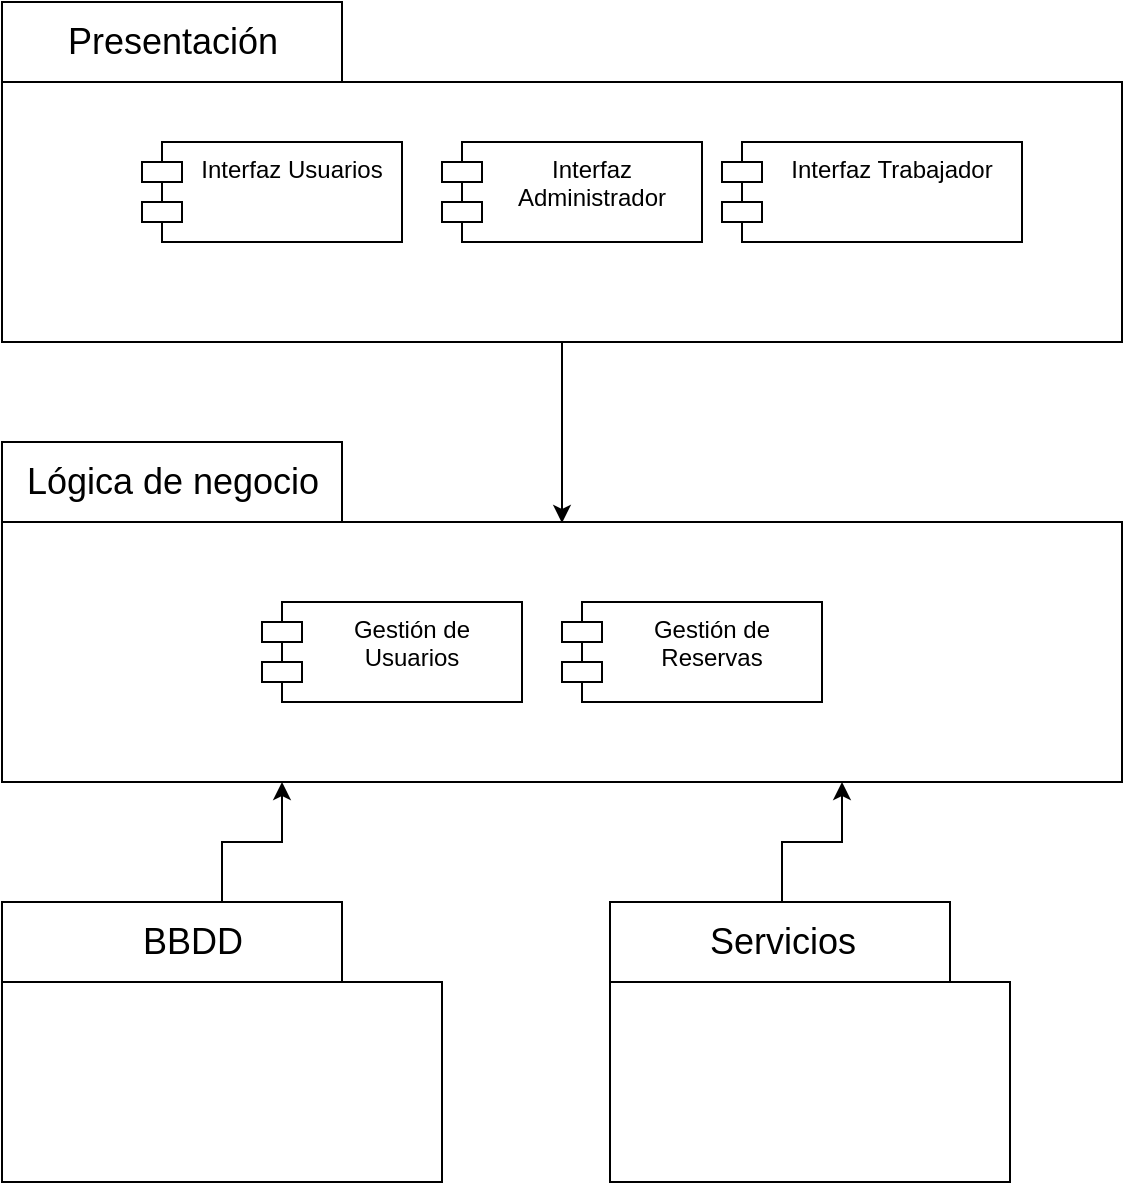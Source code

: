 <mxfile version="21.6.8" type="device">
  <diagram name="Página-1" id="LuvdpSPgFedQNyMKWbfu">
    <mxGraphModel dx="1266" dy="743" grid="1" gridSize="10" guides="1" tooltips="1" connect="1" arrows="1" fold="1" page="1" pageScale="1" pageWidth="827" pageHeight="1169" math="0" shadow="0">
      <root>
        <mxCell id="0" />
        <mxCell id="1" parent="0" />
        <mxCell id="CLDtQv31Alypfbk9gHmZ-19" style="edgeStyle=orthogonalEdgeStyle;rounded=0;orthogonalLoop=1;jettySize=auto;html=1;entryX=0.5;entryY=0.238;entryDx=0;entryDy=0;entryPerimeter=0;" edge="1" parent="1" source="CLDtQv31Alypfbk9gHmZ-6" target="CLDtQv31Alypfbk9gHmZ-9">
          <mxGeometry relative="1" as="geometry" />
        </mxCell>
        <mxCell id="CLDtQv31Alypfbk9gHmZ-6" value="" style="shape=folder;fontStyle=1;spacingTop=10;tabWidth=170;tabHeight=40;tabPosition=left;html=1;whiteSpace=wrap;" vertex="1" parent="1">
          <mxGeometry x="110" y="410" width="560" height="170" as="geometry" />
        </mxCell>
        <mxCell id="CLDtQv31Alypfbk9gHmZ-4" value="Interfaz Administrador" style="shape=module;align=left;spacingLeft=20;align=center;verticalAlign=top;whiteSpace=wrap;html=1;" vertex="1" parent="1">
          <mxGeometry x="330" y="480" width="130" height="50" as="geometry" />
        </mxCell>
        <mxCell id="CLDtQv31Alypfbk9gHmZ-5" value="Interfaz Usuarios" style="shape=module;align=left;spacingLeft=20;align=center;verticalAlign=top;whiteSpace=wrap;html=1;" vertex="1" parent="1">
          <mxGeometry x="180" y="480" width="130" height="50" as="geometry" />
        </mxCell>
        <mxCell id="CLDtQv31Alypfbk9gHmZ-7" value="&lt;font style=&quot;font-size: 18px;&quot;&gt;Presentación&lt;/font&gt;" style="text;html=1;align=center;verticalAlign=middle;resizable=0;points=[];autosize=1;strokeColor=none;fillColor=none;" vertex="1" parent="1">
          <mxGeometry x="130" y="410" width="130" height="40" as="geometry" />
        </mxCell>
        <mxCell id="CLDtQv31Alypfbk9gHmZ-27" style="edgeStyle=orthogonalEdgeStyle;rounded=0;orthogonalLoop=1;jettySize=auto;html=1;entryX=0.25;entryY=1;entryDx=0;entryDy=0;entryPerimeter=0;" edge="1" parent="1" source="CLDtQv31Alypfbk9gHmZ-8" target="CLDtQv31Alypfbk9gHmZ-9">
          <mxGeometry relative="1" as="geometry" />
        </mxCell>
        <mxCell id="CLDtQv31Alypfbk9gHmZ-8" value="" style="shape=folder;fontStyle=1;spacingTop=10;tabWidth=170;tabHeight=40;tabPosition=left;html=1;whiteSpace=wrap;" vertex="1" parent="1">
          <mxGeometry x="110" y="860" width="220" height="140" as="geometry" />
        </mxCell>
        <mxCell id="CLDtQv31Alypfbk9gHmZ-10" value="" style="shape=folder;fontStyle=1;spacingTop=10;tabWidth=170;tabHeight=40;tabPosition=left;html=1;whiteSpace=wrap;" vertex="1" parent="1">
          <mxGeometry x="414" y="860" width="200" height="140" as="geometry" />
        </mxCell>
        <mxCell id="CLDtQv31Alypfbk9gHmZ-9" value="" style="shape=folder;fontStyle=1;spacingTop=10;tabWidth=170;tabHeight=40;tabPosition=left;html=1;whiteSpace=wrap;" vertex="1" parent="1">
          <mxGeometry x="110" y="630" width="560" height="170" as="geometry" />
        </mxCell>
        <mxCell id="CLDtQv31Alypfbk9gHmZ-11" value="&lt;span style=&quot;font-size: 18px;&quot;&gt;Lógica de negocio&lt;/span&gt;" style="text;html=1;align=center;verticalAlign=middle;resizable=0;points=[];autosize=1;strokeColor=none;fillColor=none;" vertex="1" parent="1">
          <mxGeometry x="110" y="630" width="170" height="40" as="geometry" />
        </mxCell>
        <mxCell id="CLDtQv31Alypfbk9gHmZ-12" value="&lt;font style=&quot;font-size: 18px;&quot;&gt;BBDD&lt;/font&gt;" style="text;html=1;align=center;verticalAlign=middle;resizable=0;points=[];autosize=1;strokeColor=none;fillColor=none;" vertex="1" parent="1">
          <mxGeometry x="170" y="860" width="70" height="40" as="geometry" />
        </mxCell>
        <mxCell id="CLDtQv31Alypfbk9gHmZ-28" style="edgeStyle=orthogonalEdgeStyle;rounded=0;orthogonalLoop=1;jettySize=auto;html=1;entryX=0.75;entryY=1;entryDx=0;entryDy=0;entryPerimeter=0;" edge="1" parent="1" source="CLDtQv31Alypfbk9gHmZ-13" target="CLDtQv31Alypfbk9gHmZ-9">
          <mxGeometry relative="1" as="geometry" />
        </mxCell>
        <mxCell id="CLDtQv31Alypfbk9gHmZ-13" value="&lt;font style=&quot;font-size: 18px;&quot;&gt;Servicios&lt;/font&gt;" style="text;html=1;align=center;verticalAlign=middle;resizable=0;points=[];autosize=1;strokeColor=none;fillColor=none;" vertex="1" parent="1">
          <mxGeometry x="450" y="860" width="100" height="40" as="geometry" />
        </mxCell>
        <mxCell id="CLDtQv31Alypfbk9gHmZ-14" value="Gestión de Reservas" style="shape=module;align=left;spacingLeft=20;align=center;verticalAlign=top;whiteSpace=wrap;html=1;" vertex="1" parent="1">
          <mxGeometry x="390" y="710" width="130" height="50" as="geometry" />
        </mxCell>
        <mxCell id="CLDtQv31Alypfbk9gHmZ-17" value="Gestión de Usuarios" style="shape=module;align=left;spacingLeft=20;align=center;verticalAlign=top;whiteSpace=wrap;html=1;" vertex="1" parent="1">
          <mxGeometry x="240" y="710" width="130" height="50" as="geometry" />
        </mxCell>
        <mxCell id="CLDtQv31Alypfbk9gHmZ-26" value="Interfaz Trabajador" style="shape=module;align=left;spacingLeft=20;align=center;verticalAlign=top;whiteSpace=wrap;html=1;" vertex="1" parent="1">
          <mxGeometry x="470" y="480" width="150" height="50" as="geometry" />
        </mxCell>
      </root>
    </mxGraphModel>
  </diagram>
</mxfile>
